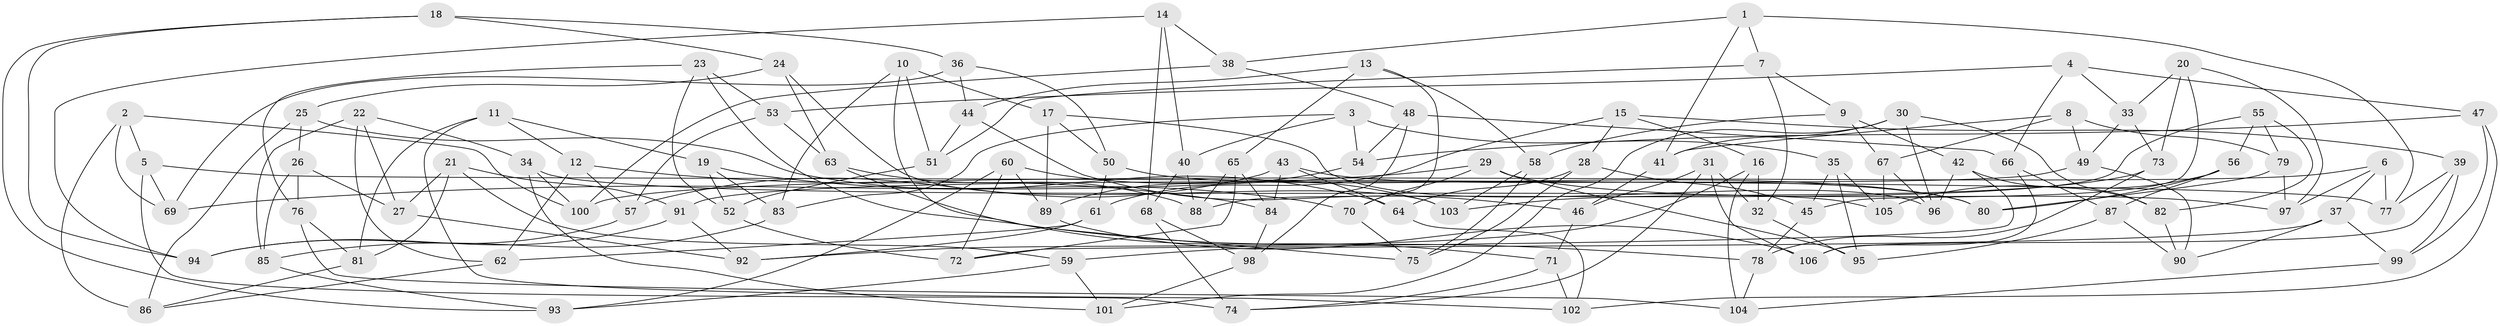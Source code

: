 // coarse degree distribution, {6: 0.5074626865671642, 5: 0.07462686567164178, 4: 0.40298507462686567, 3: 0.014925373134328358}
// Generated by graph-tools (version 1.1) at 2025/24/03/03/25 07:24:24]
// undirected, 106 vertices, 212 edges
graph export_dot {
graph [start="1"]
  node [color=gray90,style=filled];
  1;
  2;
  3;
  4;
  5;
  6;
  7;
  8;
  9;
  10;
  11;
  12;
  13;
  14;
  15;
  16;
  17;
  18;
  19;
  20;
  21;
  22;
  23;
  24;
  25;
  26;
  27;
  28;
  29;
  30;
  31;
  32;
  33;
  34;
  35;
  36;
  37;
  38;
  39;
  40;
  41;
  42;
  43;
  44;
  45;
  46;
  47;
  48;
  49;
  50;
  51;
  52;
  53;
  54;
  55;
  56;
  57;
  58;
  59;
  60;
  61;
  62;
  63;
  64;
  65;
  66;
  67;
  68;
  69;
  70;
  71;
  72;
  73;
  74;
  75;
  76;
  77;
  78;
  79;
  80;
  81;
  82;
  83;
  84;
  85;
  86;
  87;
  88;
  89;
  90;
  91;
  92;
  93;
  94;
  95;
  96;
  97;
  98;
  99;
  100;
  101;
  102;
  103;
  104;
  105;
  106;
  1 -- 41;
  1 -- 38;
  1 -- 77;
  1 -- 7;
  2 -- 5;
  2 -- 100;
  2 -- 69;
  2 -- 86;
  3 -- 40;
  3 -- 35;
  3 -- 83;
  3 -- 54;
  4 -- 66;
  4 -- 33;
  4 -- 47;
  4 -- 53;
  5 -- 69;
  5 -- 74;
  5 -- 77;
  6 -- 77;
  6 -- 37;
  6 -- 100;
  6 -- 97;
  7 -- 9;
  7 -- 32;
  7 -- 51;
  8 -- 49;
  8 -- 41;
  8 -- 67;
  8 -- 79;
  9 -- 42;
  9 -- 67;
  9 -- 58;
  10 -- 17;
  10 -- 75;
  10 -- 51;
  10 -- 83;
  11 -- 12;
  11 -- 19;
  11 -- 81;
  11 -- 102;
  12 -- 57;
  12 -- 62;
  12 -- 84;
  13 -- 70;
  13 -- 65;
  13 -- 44;
  13 -- 58;
  14 -- 68;
  14 -- 94;
  14 -- 38;
  14 -- 40;
  15 -- 16;
  15 -- 61;
  15 -- 28;
  15 -- 39;
  16 -- 92;
  16 -- 104;
  16 -- 32;
  17 -- 50;
  17 -- 89;
  17 -- 96;
  18 -- 93;
  18 -- 94;
  18 -- 24;
  18 -- 36;
  19 -- 83;
  19 -- 52;
  19 -- 70;
  20 -- 73;
  20 -- 33;
  20 -- 97;
  20 -- 45;
  21 -- 27;
  21 -- 81;
  21 -- 59;
  21 -- 91;
  22 -- 85;
  22 -- 34;
  22 -- 62;
  22 -- 27;
  23 -- 76;
  23 -- 53;
  23 -- 78;
  23 -- 52;
  24 -- 63;
  24 -- 25;
  24 -- 103;
  25 -- 86;
  25 -- 26;
  25 -- 64;
  26 -- 85;
  26 -- 27;
  26 -- 76;
  27 -- 92;
  28 -- 64;
  28 -- 75;
  28 -- 45;
  29 -- 97;
  29 -- 70;
  29 -- 95;
  29 -- 69;
  30 -- 41;
  30 -- 101;
  30 -- 82;
  30 -- 96;
  31 -- 46;
  31 -- 74;
  31 -- 106;
  31 -- 32;
  32 -- 95;
  33 -- 49;
  33 -- 73;
  34 -- 105;
  34 -- 101;
  34 -- 100;
  35 -- 95;
  35 -- 45;
  35 -- 105;
  36 -- 50;
  36 -- 44;
  36 -- 69;
  37 -- 59;
  37 -- 90;
  37 -- 99;
  38 -- 100;
  38 -- 48;
  39 -- 77;
  39 -- 106;
  39 -- 99;
  40 -- 88;
  40 -- 68;
  41 -- 46;
  42 -- 82;
  42 -- 72;
  42 -- 96;
  43 -- 57;
  43 -- 84;
  43 -- 80;
  43 -- 64;
  44 -- 51;
  44 -- 46;
  45 -- 78;
  46 -- 71;
  47 -- 102;
  47 -- 99;
  47 -- 54;
  48 -- 66;
  48 -- 98;
  48 -- 54;
  49 -- 90;
  49 -- 91;
  50 -- 61;
  50 -- 80;
  51 -- 52;
  52 -- 72;
  53 -- 57;
  53 -- 63;
  54 -- 89;
  55 -- 56;
  55 -- 88;
  55 -- 79;
  55 -- 82;
  56 -- 80;
  56 -- 87;
  56 -- 105;
  57 -- 94;
  58 -- 103;
  58 -- 75;
  59 -- 93;
  59 -- 101;
  60 -- 103;
  60 -- 93;
  60 -- 72;
  60 -- 89;
  61 -- 92;
  61 -- 62;
  62 -- 86;
  63 -- 88;
  63 -- 71;
  64 -- 102;
  65 -- 88;
  65 -- 72;
  65 -- 84;
  66 -- 87;
  66 -- 106;
  67 -- 96;
  67 -- 105;
  68 -- 98;
  68 -- 74;
  70 -- 75;
  71 -- 74;
  71 -- 102;
  73 -- 78;
  73 -- 103;
  76 -- 81;
  76 -- 104;
  78 -- 104;
  79 -- 97;
  79 -- 80;
  81 -- 86;
  82 -- 90;
  83 -- 85;
  84 -- 98;
  85 -- 93;
  87 -- 95;
  87 -- 90;
  89 -- 106;
  91 -- 94;
  91 -- 92;
  98 -- 101;
  99 -- 104;
}
